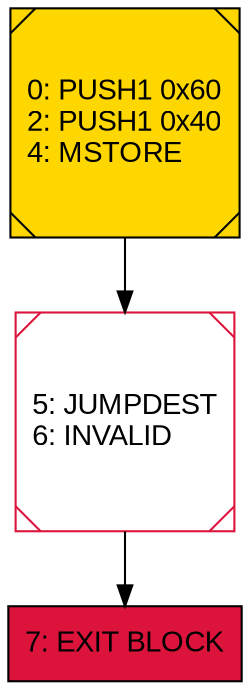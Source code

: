 digraph G {
bgcolor=transparent rankdir=UD;
node [shape=box style=filled color=black fillcolor=white fontname=arial fontcolor=black];
5 [label="5: JUMPDEST\l6: INVALID\l" shape=Msquare color=crimson ];
7 [label="7: EXIT BLOCK\l" fillcolor=crimson ];
0 [label="0: PUSH1 0x60\l2: PUSH1 0x40\l4: MSTORE\l" fillcolor=lemonchiffon shape=Msquare fillcolor=gold ];
5 -> 7;
0 -> 5;
}